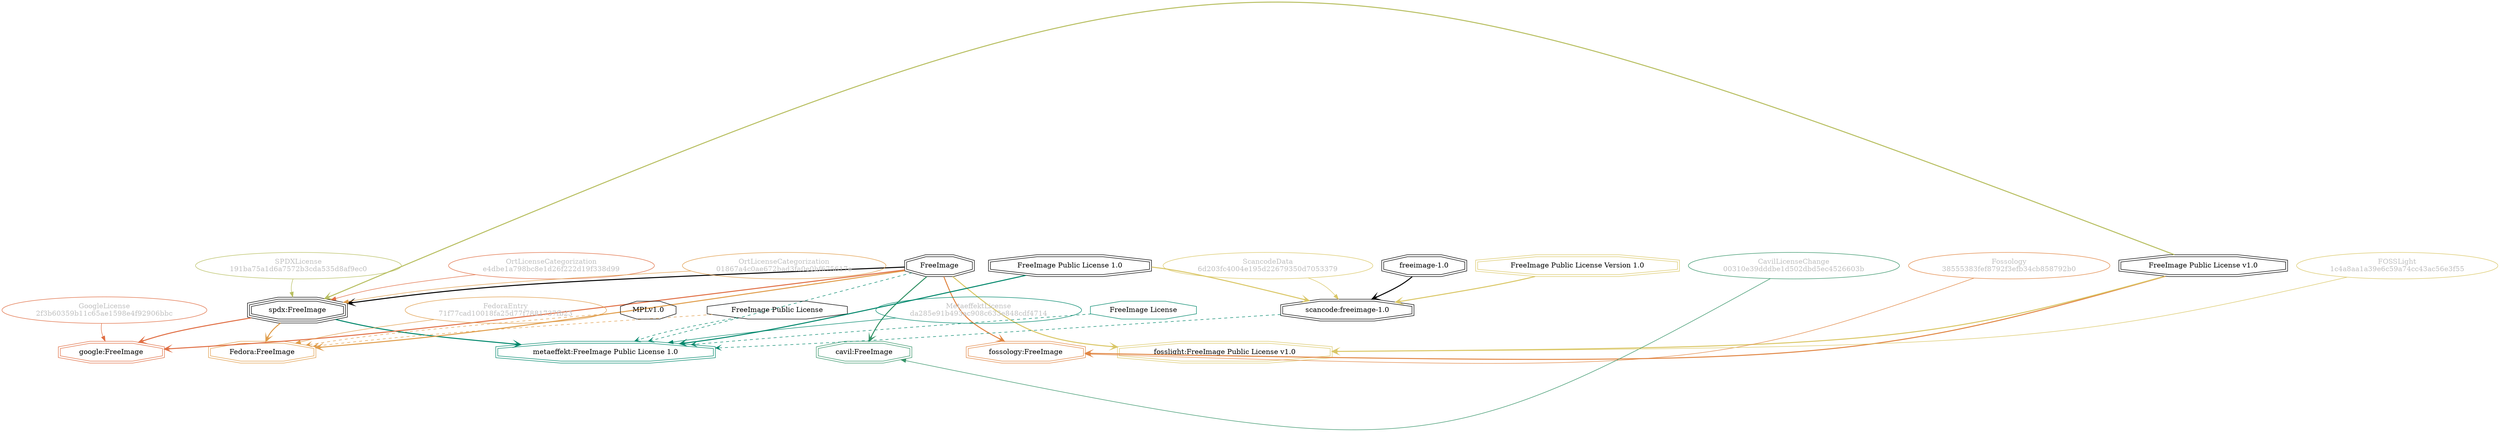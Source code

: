 strict digraph {
    node [shape=box];
    graph [splines=curved];
    1731 [label="SPDXLicense\n191ba75a1d6a7572b3cda535d8af9ec0"
         ,fontcolor=gray
         ,color="#b8bf62"
         ,fillcolor="beige;1"
         ,shape=ellipse];
    1732 [label="spdx:FreeImage"
         ,shape=tripleoctagon];
    1733 [label=FreeImage
         ,shape=doubleoctagon];
    1734 [label="FreeImage Public License v1.0"
         ,shape=doubleoctagon];
    5656 [label="GoogleLicense\n2f3b60359b11c65ae1598e4f92906bbc"
         ,fontcolor=gray
         ,color="#e06f45"
         ,fillcolor="beige;1"
         ,shape=ellipse];
    5657 [label="google:FreeImage"
         ,color="#e06f45"
         ,shape=doubleoctagon];
    6387 [label="FedoraEntry\n71f77cad10018fa25d77f7881737fb23"
         ,fontcolor=gray
         ,color="#e09d4b"
         ,fillcolor="beige;1"
         ,shape=ellipse];
    6388 [label="Fedora:FreeImage"
         ,color="#e09d4b"
         ,shape=doubleoctagon];
    6389 [label="FreeImage Public License"
         ,shape=octagon];
    6390 [label="MPLv1.0"
         ,shape=octagon];
    15584 [label="ScancodeData\n6d203fc4004e195d22679350d7053379"
          ,fontcolor=gray
          ,color="#dac767"
          ,fillcolor="beige;1"
          ,shape=ellipse];
    15585 [label="scancode:freeimage-1.0"
          ,shape=doubleoctagon];
    15586 [label="freeimage-1.0"
          ,shape=doubleoctagon];
    15587 [label="FreeImage Public License 1.0"
          ,shape=doubleoctagon];
    15588 [label="FreeImage Public License Version 1.0"
          ,color="#dac767"
          ,shape=doubleoctagon];
    27801 [label="Fossology\n38555383fef8792f3efb34cb858792b0"
          ,fontcolor=gray
          ,color="#e18745"
          ,fillcolor="beige;1"
          ,shape=ellipse];
    27802 [label="fossology:FreeImage"
          ,color="#e18745"
          ,shape=doubleoctagon];
    28689 [label="OrtLicenseCategorization\ne4dbe1a798bc8e1d26f222d19f338d99"
          ,fontcolor=gray
          ,color="#e06f45"
          ,fillcolor="beige;1"
          ,shape=ellipse];
    35452 [label="OrtLicenseCategorization\n01867a4c0ae672bad3fa0e0bf675617e"
          ,fontcolor=gray
          ,color="#e09d4b"
          ,fillcolor="beige;1"
          ,shape=ellipse];
    36800 [label="CavilLicenseChange\n00310e39dddbe1d502dbd5ec4526603b"
          ,fontcolor=gray
          ,color="#379469"
          ,fillcolor="beige;1"
          ,shape=ellipse];
    36801 [label="cavil:FreeImage"
          ,color="#379469"
          ,shape=doubleoctagon];
    41994 [label="MetaeffektLicense\nda285e91b493ac908c633e848cdf4714"
          ,fontcolor=gray
          ,color="#00876c"
          ,fillcolor="beige;1"
          ,shape=ellipse];
    41995 [label="metaeffekt:FreeImage Public License 1.0"
          ,color="#00876c"
          ,shape=doubleoctagon];
    41996 [label="FreeImage License"
          ,color="#00876c"
          ,shape=octagon];
    50968 [label="FOSSLight\n1c4a8aa1a39e6c59a74cc43ac56e3f55"
          ,fontcolor=gray
          ,color="#dac767"
          ,fillcolor="beige;1"
          ,shape=ellipse];
    50969 [label="fosslight:FreeImage Public License v1.0"
          ,color="#dac767"
          ,shape=doubleoctagon];
    1731 -> 1732 [weight=0.5
                 ,color="#b8bf62"];
    1732 -> 5657 [style=bold
                 ,arrowhead=vee
                 ,weight=0.7
                 ,color="#e06f45"];
    1732 -> 6388 [style=bold
                 ,arrowhead=vee
                 ,weight=0.7
                 ,color="#e09d4b"];
    1732 -> 41995 [style=bold
                  ,arrowhead=vee
                  ,weight=0.7
                  ,color="#00876c"];
    1733 -> 1732 [style=bold
                 ,arrowhead=vee
                 ,weight=0.7];
    1733 -> 5657 [style=bold
                 ,arrowhead=vee
                 ,weight=0.7
                 ,color="#e06f45"];
    1733 -> 6388 [style=bold
                 ,arrowhead=vee
                 ,weight=0.7
                 ,color="#e09d4b"];
    1733 -> 27802 [style=bold
                  ,arrowhead=vee
                  ,weight=0.7
                  ,color="#e18745"];
    1733 -> 36801 [style=bold
                  ,arrowhead=vee
                  ,weight=0.7
                  ,color="#379469"];
    1733 -> 36801 [style=bold
                  ,arrowhead=vee
                  ,weight=0.7
                  ,color="#379469"];
    1733 -> 41995 [style=dashed
                  ,arrowhead=vee
                  ,weight=0.5
                  ,color="#00876c"];
    1733 -> 50969 [style=bold
                  ,arrowhead=vee
                  ,weight=0.7
                  ,color="#dac767"];
    1734 -> 1732 [style=bold
                 ,arrowhead=vee
                 ,weight=0.7
                 ,color="#b8bf62"];
    1734 -> 27802 [style=bold
                  ,arrowhead=vee
                  ,weight=0.7
                  ,color="#e18745"];
    1734 -> 50969 [style=bold
                  ,arrowhead=vee
                  ,weight=0.7
                  ,color="#dac767"];
    5656 -> 5657 [weight=0.5
                 ,color="#e06f45"];
    6387 -> 6388 [weight=0.5
                 ,color="#e09d4b"];
    6389 -> 6388 [style=dashed
                 ,arrowhead=vee
                 ,weight=0.5
                 ,color="#e09d4b"];
    6389 -> 41995 [style=dashed
                  ,arrowhead=vee
                  ,weight=0.5
                  ,color="#00876c"];
    6390 -> 6388 [style=dashed
                 ,arrowhead=vee
                 ,weight=0.5
                 ,color="#e09d4b"];
    15584 -> 15585 [weight=0.5
                   ,color="#dac767"];
    15585 -> 41995 [style=dashed
                   ,arrowhead=vee
                   ,weight=0.5
                   ,color="#00876c"];
    15586 -> 15585 [style=bold
                   ,arrowhead=vee
                   ,weight=0.7];
    15587 -> 15585 [style=bold
                   ,arrowhead=vee
                   ,weight=0.7
                   ,color="#dac767"];
    15587 -> 41995 [style=bold
                   ,arrowhead=vee
                   ,weight=0.7
                   ,color="#00876c"];
    15588 -> 15585 [style=bold
                   ,arrowhead=vee
                   ,weight=0.7
                   ,color="#dac767"];
    27801 -> 27802 [weight=0.5
                   ,color="#e18745"];
    28689 -> 1732 [weight=0.5
                  ,color="#e06f45"];
    35452 -> 1732 [weight=0.5
                  ,color="#e09d4b"];
    36800 -> 36801 [weight=0.5
                   ,color="#379469"];
    41994 -> 41995 [weight=0.5
                   ,color="#00876c"];
    41996 -> 41995 [style=dashed
                   ,arrowhead=vee
                   ,weight=0.5
                   ,color="#00876c"];
    50968 -> 50969 [weight=0.5
                   ,color="#dac767"];
}
